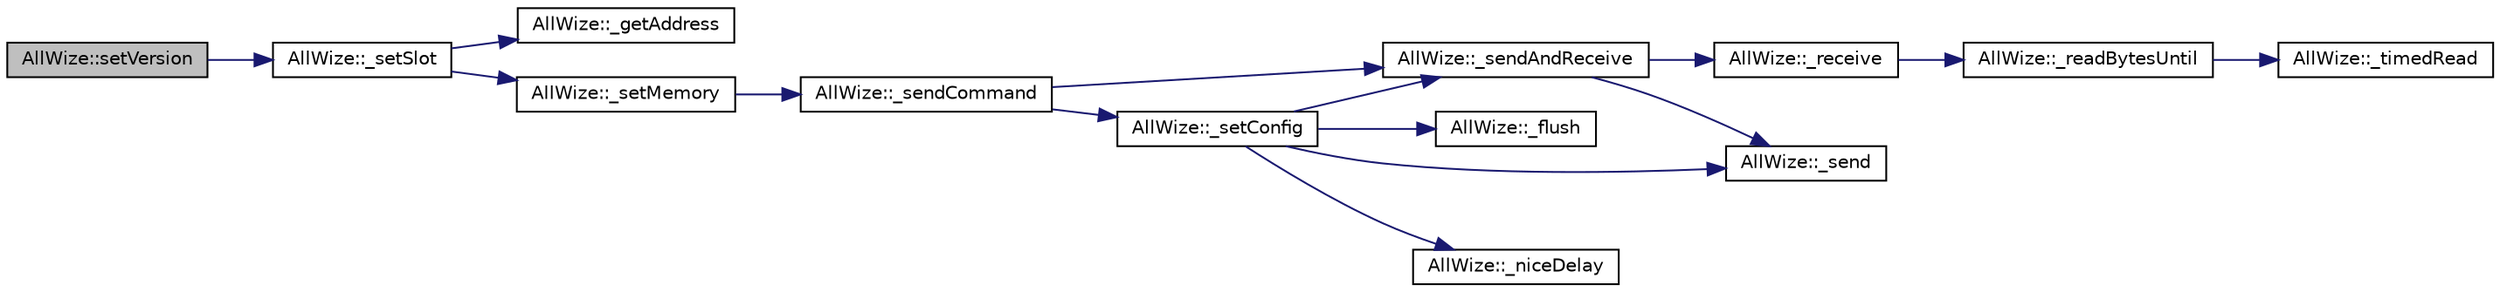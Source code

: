 digraph "AllWize::setVersion"
{
  edge [fontname="Helvetica",fontsize="10",labelfontname="Helvetica",labelfontsize="10"];
  node [fontname="Helvetica",fontsize="10",shape=record];
  rankdir="LR";
  Node1634 [label="AllWize::setVersion",height=0.2,width=0.4,color="black", fillcolor="grey75", style="filled", fontcolor="black"];
  Node1634 -> Node1635 [color="midnightblue",fontsize="10",style="solid",fontname="Helvetica"];
  Node1635 [label="AllWize::_setSlot",height=0.2,width=0.4,color="black", fillcolor="white", style="filled",URL="$classAllWize.html#a594ee81885697cfe4dde313e2d3f6731",tooltip="Sets non-volatile memory contents starting from given address. "];
  Node1635 -> Node1636 [color="midnightblue",fontsize="10",style="solid",fontname="Helvetica"];
  Node1636 [label="AllWize::_getAddress",height=0.2,width=0.4,color="black", fillcolor="white", style="filled",URL="$classAllWize.html#a15521b383a1cf20ac9e7adf6bc90b792",tooltip="Return the physical memory address for the given slot. "];
  Node1635 -> Node1637 [color="midnightblue",fontsize="10",style="solid",fontname="Helvetica"];
  Node1637 [label="AllWize::_setMemory",height=0.2,width=0.4,color="black", fillcolor="white", style="filled",URL="$classAllWize.html#a1ea5bba23570f50e5326108f31c00050",tooltip="Sets non-volatile memory contents starting from given address. "];
  Node1637 -> Node1638 [color="midnightblue",fontsize="10",style="solid",fontname="Helvetica"];
  Node1638 [label="AllWize::_sendCommand",height=0.2,width=0.4,color="black", fillcolor="white", style="filled",URL="$classAllWize.html#aa396ffb4a719730440575425c981adef",tooltip="Sends a command with the given data. "];
  Node1638 -> Node1639 [color="midnightblue",fontsize="10",style="solid",fontname="Helvetica"];
  Node1639 [label="AllWize::_setConfig",height=0.2,width=0.4,color="black", fillcolor="white", style="filled",URL="$classAllWize.html#a493af0599b973f713192b175000264e6",tooltip="Sets or unsets config mode. "];
  Node1639 -> Node1640 [color="midnightblue",fontsize="10",style="solid",fontname="Helvetica"];
  Node1640 [label="AllWize::_flush",height=0.2,width=0.4,color="black", fillcolor="white", style="filled",URL="$classAllWize.html#ace21941ce1a1174ef567c1a269ebf551",tooltip="Flushes the serial line to the module. "];
  Node1639 -> Node1641 [color="midnightblue",fontsize="10",style="solid",fontname="Helvetica"];
  Node1641 [label="AllWize::_sendAndReceive",height=0.2,width=0.4,color="black", fillcolor="white", style="filled",URL="$classAllWize.html#af4c575f742b3c2a837058846b83fbfe1",tooltip="Sends a binary buffer and waits for response. Returns the number of bytes received and stored in the ..."];
  Node1641 -> Node1642 [color="midnightblue",fontsize="10",style="solid",fontname="Helvetica"];
  Node1642 [label="AllWize::_send",height=0.2,width=0.4,color="black", fillcolor="white", style="filled",URL="$classAllWize.html#ac194cac5fd63b864ef567fb7a51a2ac9",tooltip="Sends a binary buffer to the module UART. Returns the number of bytes actually sent. "];
  Node1641 -> Node1643 [color="midnightblue",fontsize="10",style="solid",fontname="Helvetica"];
  Node1643 [label="AllWize::_receive",height=0.2,width=0.4,color="black", fillcolor="white", style="filled",URL="$classAllWize.html#a197c8bd0c47789acefd4e360ca697feb",tooltip="Listens to incoming data from the module until timeout or END_OF_RESPONSE. "];
  Node1643 -> Node1644 [color="midnightblue",fontsize="10",style="solid",fontname="Helvetica"];
  Node1644 [label="AllWize::_readBytesUntil",height=0.2,width=0.4,color="black", fillcolor="white", style="filled",URL="$classAllWize.html#a3cdbc480293b0e3c24107c549b485d5c",tooltip="Reads the stream buffer up to a certain char or times out. "];
  Node1644 -> Node1645 [color="midnightblue",fontsize="10",style="solid",fontname="Helvetica"];
  Node1645 [label="AllWize::_timedRead",height=0.2,width=0.4,color="black", fillcolor="white", style="filled",URL="$classAllWize.html#ac33ba05cebc3de22babb477922a07eaf",tooltip="Reads a byte from the stream with a timeout. "];
  Node1639 -> Node1642 [color="midnightblue",fontsize="10",style="solid",fontname="Helvetica"];
  Node1639 -> Node1646 [color="midnightblue",fontsize="10",style="solid",fontname="Helvetica"];
  Node1646 [label="AllWize::_niceDelay",height=0.2,width=0.4,color="black", fillcolor="white", style="filled",URL="$classAllWize.html#afeed45d2a47e184092d6dcd64c22fb72",tooltip="Does a non-blocking delay. "];
  Node1638 -> Node1641 [color="midnightblue",fontsize="10",style="solid",fontname="Helvetica"];
}
